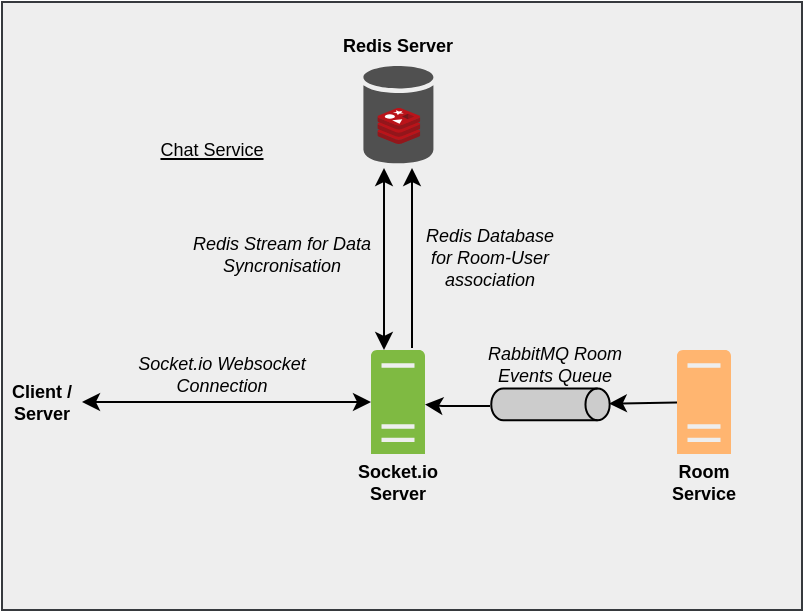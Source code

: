 <mxfile version="20.5.3" type="embed"><diagram name="Page-1" id="DE2Egb7rzKDN__Y2lRfj"><mxGraphModel dx="896" dy="530" grid="1" gridSize="10" guides="1" tooltips="1" connect="1" arrows="1" fold="1" page="1" pageScale="1" pageWidth="827" pageHeight="1169" math="0" shadow="0"><root><mxCell id="0"/><mxCell id="1" parent="0"/><mxCell id="Gyes6UkAJcrJU4tyv3z2-25" value="" style="rounded=0;whiteSpace=wrap;html=1;fillColor=#eeeeee;strokeColor=#36393d;" parent="1" vertex="1"><mxGeometry x="30" y="316" width="400" height="304" as="geometry"/></mxCell><mxCell id="lrIJ7dgzQLznSiRaQzVH-24" value="Socket.io Websocket Connection" style="text;html=1;strokeColor=none;fillColor=none;align=center;verticalAlign=middle;whiteSpace=wrap;rounded=0;fontSize=9;spacing=2;horizontal=1;fontStyle=2" parent="1" vertex="1"><mxGeometry x="90" y="490" width="100" height="23" as="geometry"/></mxCell><mxCell id="lrIJ7dgzQLznSiRaQzVH-37" value="Client / Server" style="text;html=1;strokeColor=none;fillColor=none;align=center;verticalAlign=middle;whiteSpace=wrap;rounded=0;fontSize=9;spacing=2;horizontal=1;fontStyle=1" parent="1" vertex="1"><mxGeometry x="30" y="499" width="40" height="34" as="geometry"/></mxCell><mxCell id="Gyes6UkAJcrJU4tyv3z2-26" value="&lt;u&gt;Chat Service&lt;/u&gt;" style="text;html=1;strokeColor=none;fillColor=none;align=center;verticalAlign=middle;whiteSpace=wrap;rounded=0;fontSize=9;spacing=2;horizontal=1;" parent="1" vertex="1"><mxGeometry x="90" y="380" width="90" height="20" as="geometry"/></mxCell><mxCell id="Zrjzv4GxdH6ZZ2sHG__a-6" value="" style="group" parent="1" vertex="1" connectable="0"><mxGeometry x="198.21" y="348" width="60" height="77" as="geometry"/></mxCell><mxCell id="Zrjzv4GxdH6ZZ2sHG__a-1" value="" style="group" parent="Zrjzv4GxdH6ZZ2sHG__a-6" vertex="1" connectable="0"><mxGeometry x="12.5" width="35.42" height="49.5" as="geometry"/></mxCell><mxCell id="Zrjzv4GxdH6ZZ2sHG__a-2" value="" style="sketch=0;shadow=0;dashed=0;html=1;strokeColor=none;fillColor=#505050;labelPosition=center;verticalLabelPosition=bottom;verticalAlign=top;outlineConnect=0;align=center;shape=mxgraph.office.databases.database;" parent="Zrjzv4GxdH6ZZ2sHG__a-1" vertex="1"><mxGeometry width="35" height="49" as="geometry"/></mxCell><mxCell id="Zrjzv4GxdH6ZZ2sHG__a-5" value="" style="image;sketch=0;aspect=fixed;html=1;points=[];align=center;fontSize=12;image=img/lib/mscae/Cache_Redis_Product.svg;" parent="Zrjzv4GxdH6ZZ2sHG__a-1" vertex="1"><mxGeometry x="6.99" y="21" width="21.43" height="18" as="geometry"/></mxCell><mxCell id="Zrjzv4GxdH6ZZ2sHG__a-9" value="" style="group" parent="1" vertex="1" connectable="0"><mxGeometry x="198" y="490" width="60.21" height="80" as="geometry"/></mxCell><mxCell id="lrIJ7dgzQLznSiRaQzVH-34" value="" style="sketch=0;pointerEvents=1;shadow=0;dashed=0;html=1;strokeColor=none;labelPosition=center;verticalLabelPosition=bottom;verticalAlign=top;outlineConnect=0;align=center;shape=mxgraph.office.servers.server_generic;fillColor=#7FBA42;" parent="Zrjzv4GxdH6ZZ2sHG__a-9" vertex="1"><mxGeometry x="16.5" width="27" height="52" as="geometry"/></mxCell><mxCell id="lrIJ7dgzQLznSiRaQzVH-10" value="Socket.io Server" style="text;html=1;strokeColor=none;fillColor=none;align=center;verticalAlign=middle;whiteSpace=wrap;rounded=0;fontSize=9;spacing=2;horizontal=1;fontStyle=1" parent="Zrjzv4GxdH6ZZ2sHG__a-9" vertex="1"><mxGeometry x="0.21" y="52" width="60" height="28" as="geometry"/></mxCell><mxCell id="16" value="" style="endArrow=classic;startArrow=classic;html=1;rounded=0;exitX=1;exitY=0.5;exitDx=0;exitDy=0;" edge="1" parent="1" source="lrIJ7dgzQLznSiRaQzVH-37" target="lrIJ7dgzQLznSiRaQzVH-34"><mxGeometry width="50" height="50" relative="1" as="geometry"><mxPoint x="70" y="520" as="sourcePoint"/><mxPoint x="120" y="470" as="targetPoint"/></mxGeometry></mxCell><mxCell id="20" value="" style="group;" vertex="1" connectable="0" parent="1"><mxGeometry x="351" y="490" width="60" height="80" as="geometry"/></mxCell><mxCell id="21" value="Room Service" style="text;html=1;strokeColor=none;fillColor=none;align=center;verticalAlign=middle;whiteSpace=wrap;rounded=0;fontSize=9;spacing=2;horizontal=1;fontStyle=1" vertex="1" parent="20"><mxGeometry y="52" width="60" height="28" as="geometry"/></mxCell><mxCell id="22" value="" style="sketch=0;pointerEvents=1;shadow=0;dashed=0;html=1;strokeColor=none;labelPosition=center;verticalLabelPosition=bottom;verticalAlign=top;outlineConnect=0;align=center;shape=mxgraph.office.servers.server_generic;fillColor=#FFB570;" vertex="1" parent="20"><mxGeometry x="16.5" width="27" height="52" as="geometry"/></mxCell><mxCell id="Zrjzv4GxdH6ZZ2sHG__a-4" value="Redis Server" style="text;html=1;strokeColor=none;fillColor=none;align=center;verticalAlign=middle;whiteSpace=wrap;rounded=0;fontSize=9;spacing=2;horizontal=1;fontStyle=1" parent="1" vertex="1"><mxGeometry x="198.21" y="324" width="60" height="28" as="geometry"/></mxCell><mxCell id="24" value="" style="endArrow=classic;startArrow=classic;html=1;rounded=0;" edge="1" parent="1"><mxGeometry width="50" height="50" relative="1" as="geometry"><mxPoint x="221" y="490" as="sourcePoint"/><mxPoint x="221" y="399" as="targetPoint"/><Array as="points"><mxPoint x="221" y="439"/><mxPoint x="221" y="419"/></Array></mxGeometry></mxCell><mxCell id="26" value="" style="endArrow=classic;html=1;rounded=0;" edge="1" parent="1"><mxGeometry width="50" height="50" relative="1" as="geometry"><mxPoint x="235" y="489" as="sourcePoint"/><mxPoint x="235" y="399" as="targetPoint"/></mxGeometry></mxCell><mxCell id="28" value="Redis Stream for Data Syncronisation" style="text;html=1;strokeColor=none;fillColor=none;align=center;verticalAlign=middle;whiteSpace=wrap;rounded=0;fontSize=9;spacing=2;horizontal=1;fontStyle=2" vertex="1" parent="1"><mxGeometry x="120" y="430" width="100" height="23" as="geometry"/></mxCell><mxCell id="29" value="" style="shape=cylinder3;whiteSpace=wrap;html=1;boundedLbl=1;backgroundOutline=1;size=6.05;labelBackgroundColor=#33FF33;fillColor=#CCCCCC;rotation=90;" vertex="1" parent="1"><mxGeometry x="296.26" y="487.61" width="15.94" height="59.21" as="geometry"/></mxCell><mxCell id="30" value="&lt;font style=&quot;font-size: 9px;&quot;&gt;RabbitMQ Room Events Queue&lt;/font&gt;" style="text;html=1;strokeColor=none;fillColor=none;align=center;verticalAlign=middle;whiteSpace=wrap;rounded=0;fontSize=9;spacing=2;horizontal=1;fontStyle=2;rotation=0;" vertex="1" parent="1"><mxGeometry x="271.25" y="490" width="70.75" height="13" as="geometry"/></mxCell><mxCell id="33" value="" style="endArrow=classic;html=1;rounded=0;fontSize=9;entryX=0.223;entryY=0.129;entryDx=0;entryDy=0;entryPerimeter=0;" edge="1" parent="1" source="22"><mxGeometry width="50" height="50" relative="1" as="geometry"><mxPoint x="363" y="517" as="sourcePoint"/><mxPoint x="333.431" y="516.805" as="targetPoint"/></mxGeometry></mxCell><mxCell id="34" value="" style="endArrow=classic;html=1;rounded=0;fontSize=9;" edge="1" parent="1" target="lrIJ7dgzQLznSiRaQzVH-34"><mxGeometry width="50" height="50" relative="1" as="geometry"><mxPoint x="274" y="518" as="sourcePoint"/><mxPoint x="244.431" y="517.805" as="targetPoint"/><Array as="points"><mxPoint x="250" y="518"/></Array></mxGeometry></mxCell><mxCell id="36" value="Redis Database for Room-User association" style="text;html=1;strokeColor=none;fillColor=none;align=center;verticalAlign=middle;whiteSpace=wrap;rounded=0;fontSize=9;spacing=2;horizontal=1;fontStyle=2" vertex="1" parent="1"><mxGeometry x="237" y="432" width="74" height="23" as="geometry"/></mxCell></root></mxGraphModel></diagram></mxfile>